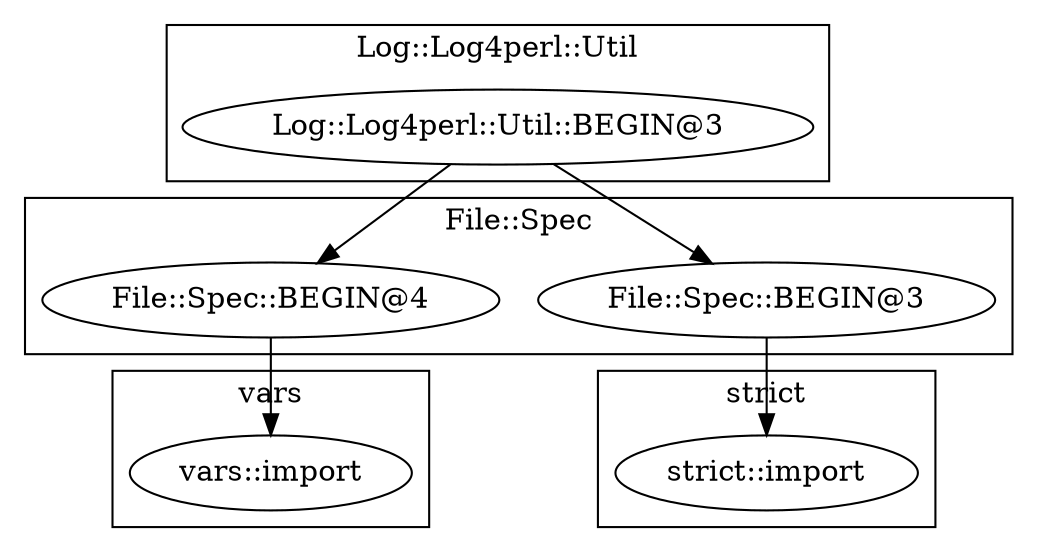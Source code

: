 digraph {
graph [overlap=false]
subgraph cluster_File_Spec {
	label="File::Spec";
	"File::Spec::BEGIN@4";
	"File::Spec::BEGIN@3";
}
subgraph cluster_vars {
	label="vars";
	"vars::import";
}
subgraph cluster_Log_Log4perl_Util {
	label="Log::Log4perl::Util";
	"Log::Log4perl::Util::BEGIN@3";
}
subgraph cluster_strict {
	label="strict";
	"strict::import";
}
"Log::Log4perl::Util::BEGIN@3" -> "File::Spec::BEGIN@4";
"File::Spec::BEGIN@4" -> "vars::import";
"File::Spec::BEGIN@3" -> "strict::import";
"Log::Log4perl::Util::BEGIN@3" -> "File::Spec::BEGIN@3";
}
